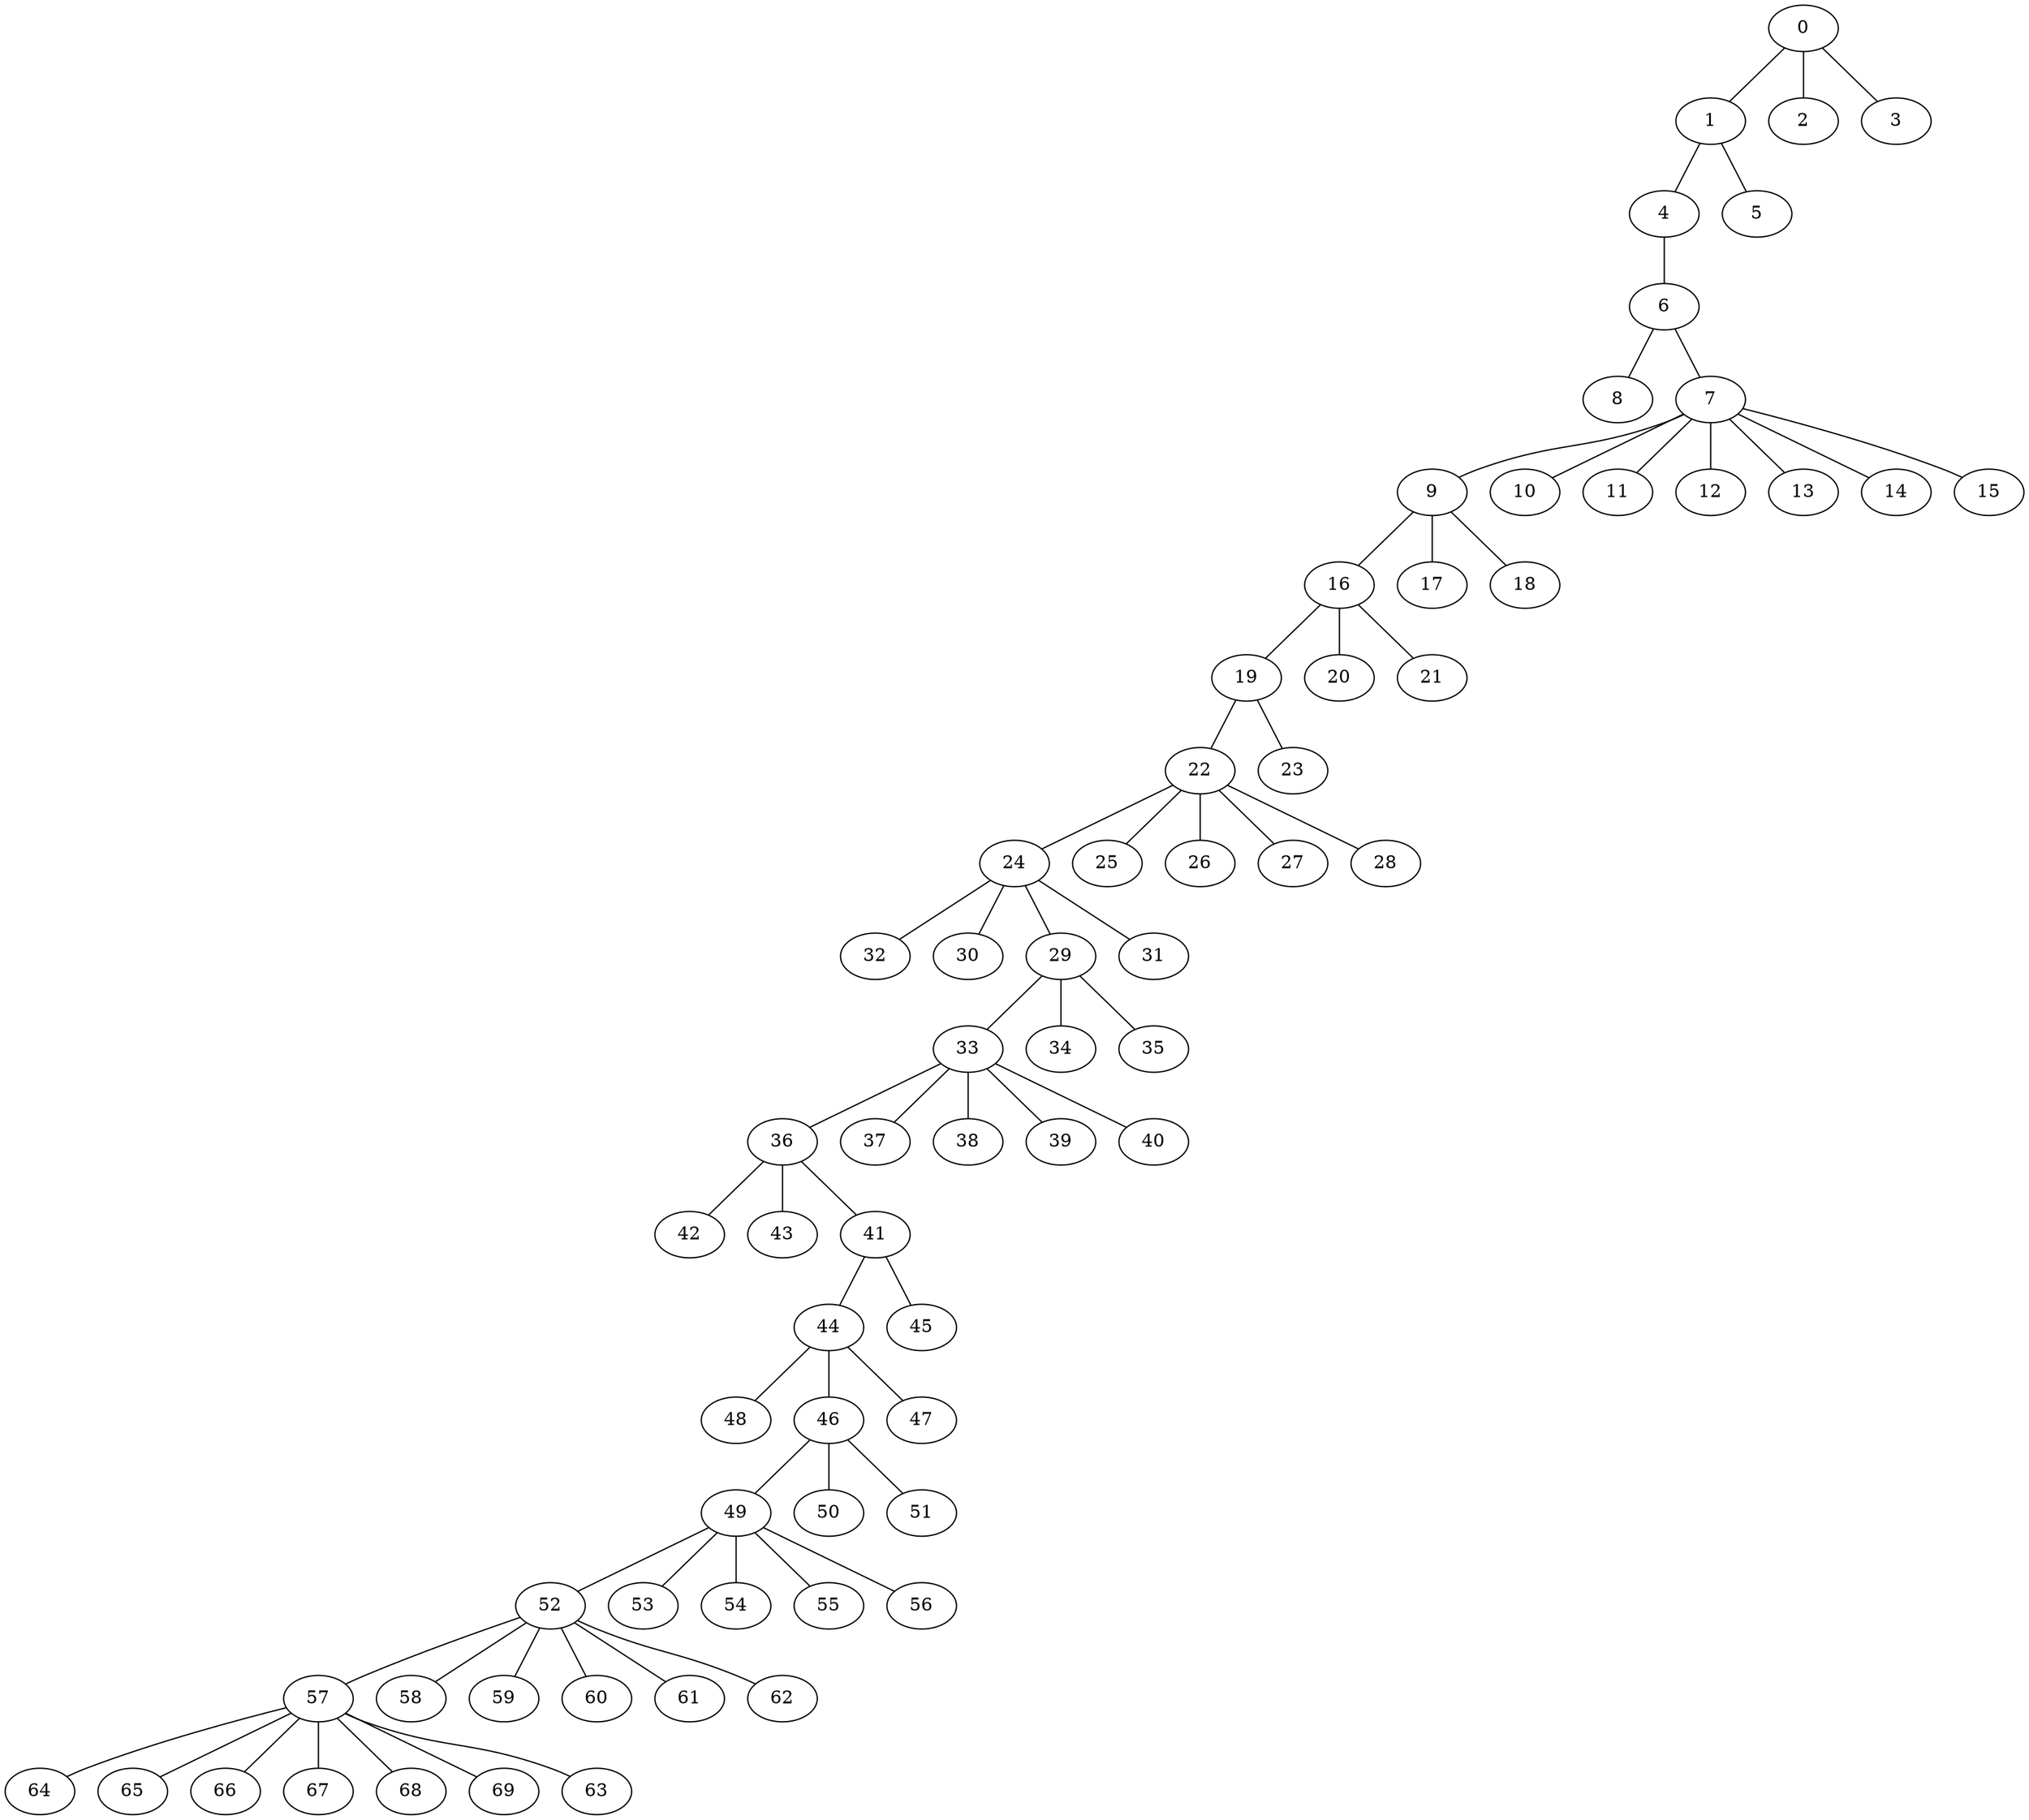 
graph graphname {
    0 -- 1
0 -- 2
0 -- 3
1 -- 4
1 -- 5
4 -- 6
6 -- 8
6 -- 7
7 -- 9
7 -- 10
7 -- 11
7 -- 12
7 -- 13
7 -- 14
7 -- 15
9 -- 16
9 -- 17
9 -- 18
16 -- 19
16 -- 20
16 -- 21
19 -- 22
19 -- 23
22 -- 24
22 -- 25
22 -- 26
22 -- 27
22 -- 28
24 -- 32
24 -- 30
24 -- 29
24 -- 31
29 -- 33
29 -- 34
29 -- 35
33 -- 36
33 -- 37
33 -- 38
33 -- 39
33 -- 40
36 -- 42
36 -- 43
36 -- 41
41 -- 44
41 -- 45
44 -- 48
44 -- 46
44 -- 47
46 -- 49
46 -- 50
46 -- 51
49 -- 52
49 -- 53
49 -- 54
49 -- 55
49 -- 56
52 -- 57
52 -- 58
52 -- 59
52 -- 60
52 -- 61
52 -- 62
57 -- 64
57 -- 65
57 -- 66
57 -- 67
57 -- 68
57 -- 69
57 -- 63

}

